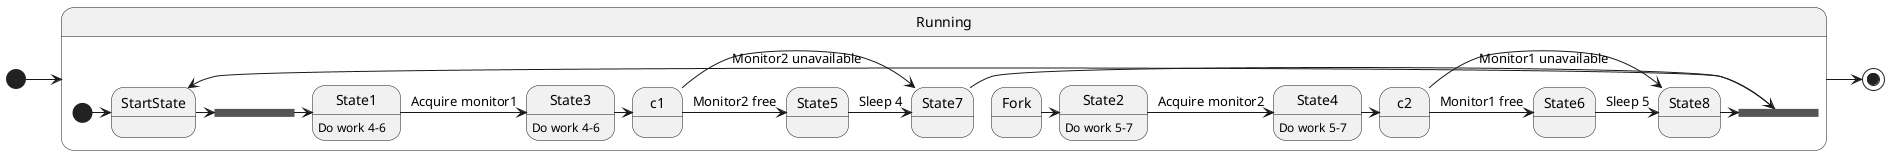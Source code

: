 @startuml

[*] -> Running
state Running{

    state Fork1 <<fork>>
    [*] -> StartState
    StartState -> Fork1
    Fork1 -> State1
    State1 : Do work 4-6
    Fork -> State2
    State2 : Do work 5-7
    State1 -> State3 : Acquire monitor1
    State2 -> State4 : Acquire monitor2
    State3 : Do work 4-6
    State4 : Do work 5-7

    state c1 <<condition>>
    state c2 <<condition>>
    State3 -> c1
    State4 -> c2
    c1 -> State5 : Monitor2 free
    State5 -> State7 : Sleep 4
    c1 -> State7 : Monitor2 unavailable

    c2 -> State6 : Monitor1 free
    State6 -> State8 : Sleep 5
    c2 -> State8 : Monitor1 unavailable
    state Fork2 <<fork>>
    State7 -> Fork2
    State8 -> Fork2
    Fork2 -> StartState
}

Running -> [*]

@enduml
